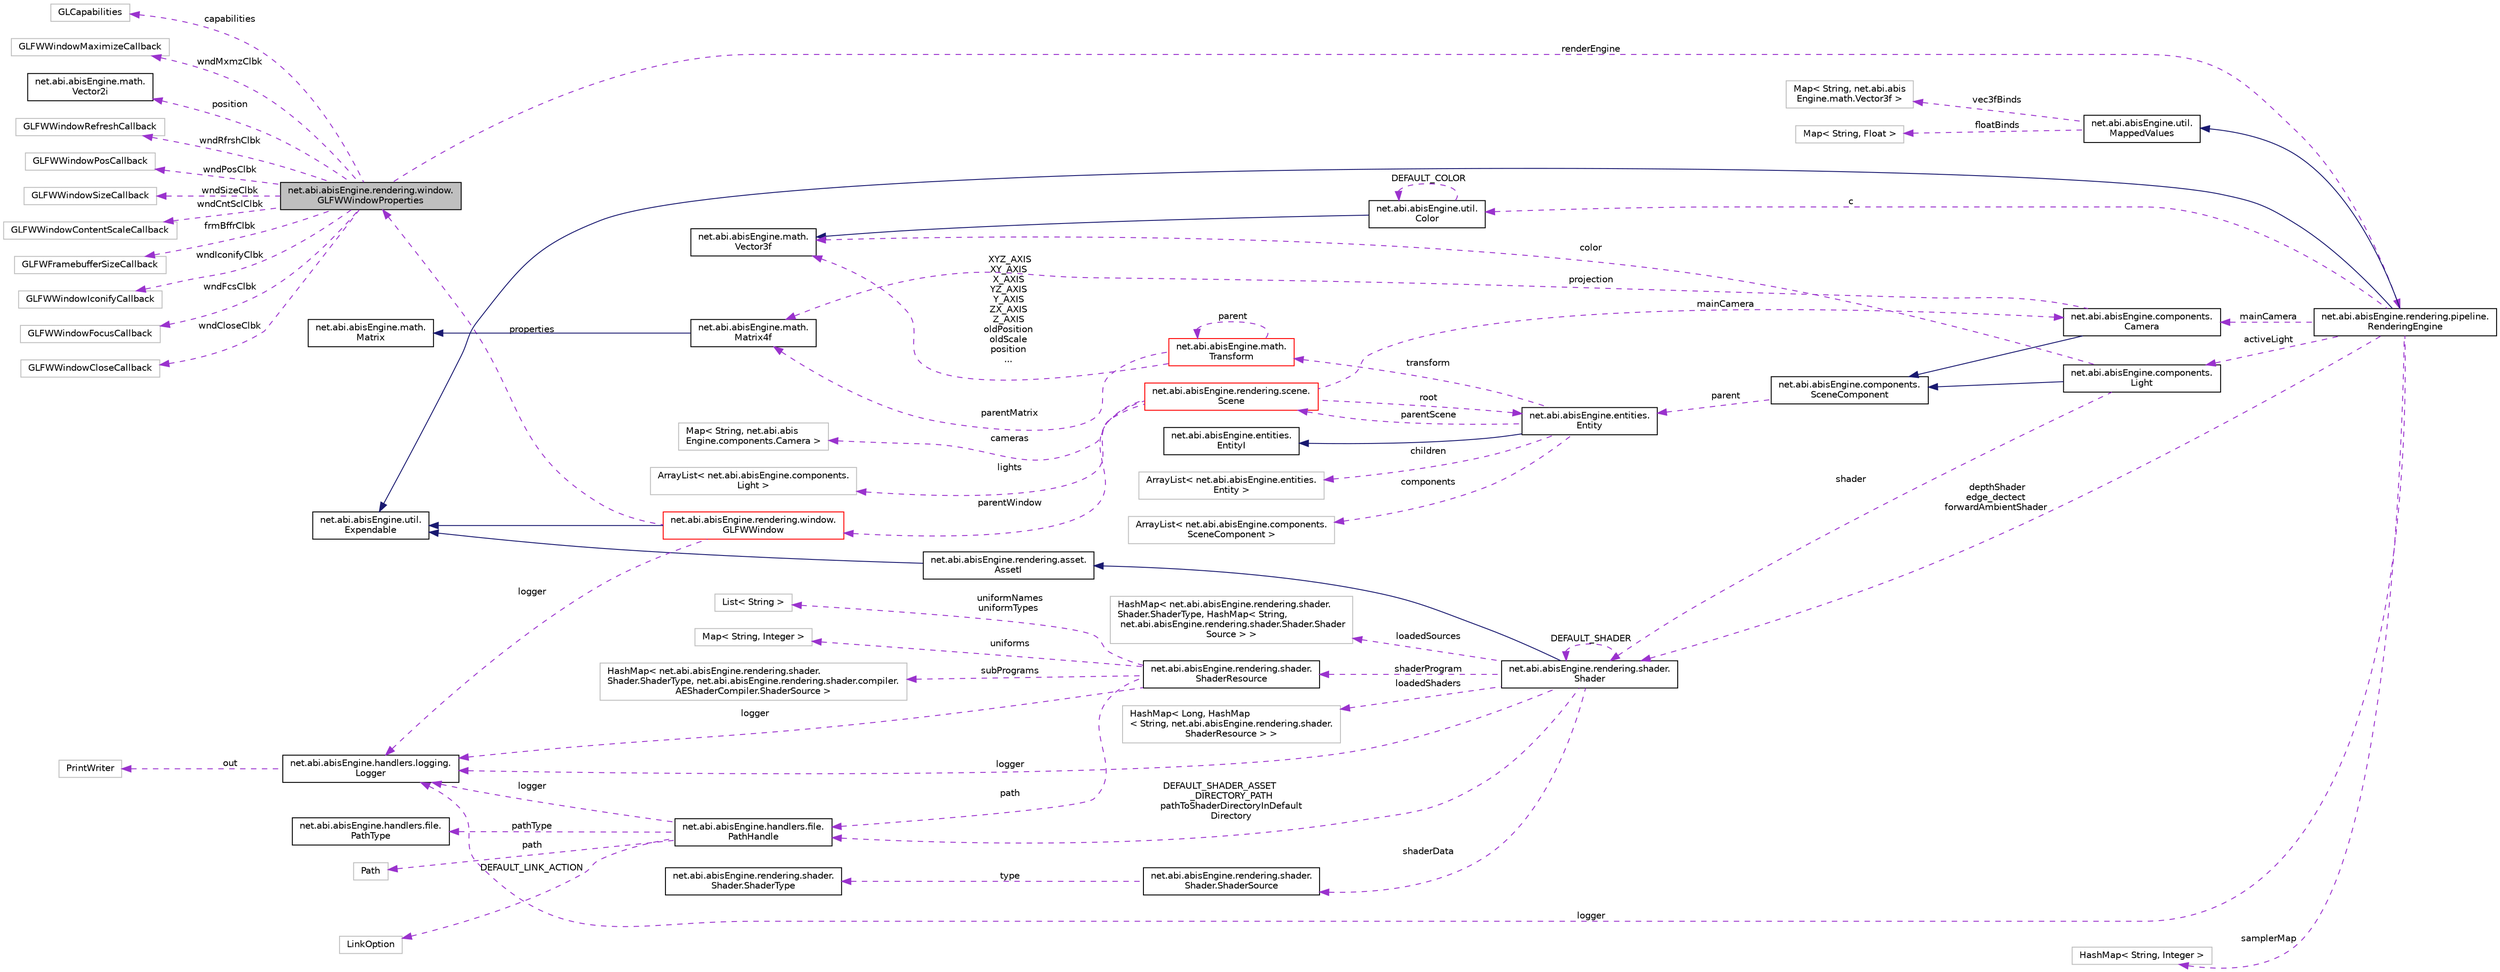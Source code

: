 digraph "net.abi.abisEngine.rendering.window.GLFWWindowProperties"
{
 // LATEX_PDF_SIZE
  edge [fontname="Helvetica",fontsize="10",labelfontname="Helvetica",labelfontsize="10"];
  node [fontname="Helvetica",fontsize="10",shape=record];
  rankdir="LR";
  Node1 [label="net.abi.abisEngine.rendering.window.\lGLFWWindowProperties",height=0.2,width=0.4,color="black", fillcolor="grey75", style="filled", fontcolor="black",tooltip=" "];
  Node2 -> Node1 [dir="back",color="darkorchid3",fontsize="10",style="dashed",label=" wndMxmzClbk" ,fontname="Helvetica"];
  Node2 [label="GLFWWindowMaximizeCallback",height=0.2,width=0.4,color="grey75", fillcolor="white", style="filled",tooltip=" "];
  Node3 -> Node1 [dir="back",color="darkorchid3",fontsize="10",style="dashed",label=" position" ,fontname="Helvetica"];
  Node3 [label="net.abi.abisEngine.math.\lVector2i",height=0.2,width=0.4,color="black", fillcolor="white", style="filled",URL="$d9/da1/classnet_1_1abi_1_1abis_engine_1_1math_1_1_vector2i.html",tooltip=" "];
  Node4 -> Node1 [dir="back",color="darkorchid3",fontsize="10",style="dashed",label=" wndRfrshClbk" ,fontname="Helvetica"];
  Node4 [label="GLFWWindowRefreshCallback",height=0.2,width=0.4,color="grey75", fillcolor="white", style="filled",tooltip=" "];
  Node5 -> Node1 [dir="back",color="darkorchid3",fontsize="10",style="dashed",label=" wndPosClbk" ,fontname="Helvetica"];
  Node5 [label="GLFWWindowPosCallback",height=0.2,width=0.4,color="grey75", fillcolor="white", style="filled",tooltip=" "];
  Node6 -> Node1 [dir="back",color="darkorchid3",fontsize="10",style="dashed",label=" wndSizeClbk" ,fontname="Helvetica"];
  Node6 [label="GLFWWindowSizeCallback",height=0.2,width=0.4,color="grey75", fillcolor="white", style="filled",tooltip=" "];
  Node7 -> Node1 [dir="back",color="darkorchid3",fontsize="10",style="dashed",label=" wndCntSclClbk" ,fontname="Helvetica"];
  Node7 [label="GLFWWindowContentScaleCallback",height=0.2,width=0.4,color="grey75", fillcolor="white", style="filled",tooltip=" "];
  Node8 -> Node1 [dir="back",color="darkorchid3",fontsize="10",style="dashed",label=" frmBffrClbk" ,fontname="Helvetica"];
  Node8 [label="GLFWFramebufferSizeCallback",height=0.2,width=0.4,color="grey75", fillcolor="white", style="filled",tooltip=" "];
  Node9 -> Node1 [dir="back",color="darkorchid3",fontsize="10",style="dashed",label=" renderEngine" ,fontname="Helvetica"];
  Node9 [label="net.abi.abisEngine.rendering.pipeline.\lRenderingEngine",height=0.2,width=0.4,color="black", fillcolor="white", style="filled",URL="$d1/dee/classnet_1_1abi_1_1abis_engine_1_1rendering_1_1pipeline_1_1_rendering_engine.html",tooltip=" "];
  Node10 -> Node9 [dir="back",color="midnightblue",fontsize="10",style="solid",fontname="Helvetica"];
  Node10 [label="net.abi.abisEngine.util.\lMappedValues",height=0.2,width=0.4,color="black", fillcolor="white", style="filled",URL="$db/de9/classnet_1_1abi_1_1abis_engine_1_1util_1_1_mapped_values.html",tooltip=" "];
  Node11 -> Node10 [dir="back",color="darkorchid3",fontsize="10",style="dashed",label=" floatBinds" ,fontname="Helvetica"];
  Node11 [label="Map\< String, Float \>",height=0.2,width=0.4,color="grey75", fillcolor="white", style="filled",tooltip=" "];
  Node12 -> Node10 [dir="back",color="darkorchid3",fontsize="10",style="dashed",label=" vec3fBinds" ,fontname="Helvetica"];
  Node12 [label="Map\< String, net.abi.abis\lEngine.math.Vector3f \>",height=0.2,width=0.4,color="grey75", fillcolor="white", style="filled",tooltip=" "];
  Node13 -> Node9 [dir="back",color="midnightblue",fontsize="10",style="solid",fontname="Helvetica"];
  Node13 [label="net.abi.abisEngine.util.\lExpendable",height=0.2,width=0.4,color="black", fillcolor="white", style="filled",URL="$dd/d27/interfacenet_1_1abi_1_1abis_engine_1_1util_1_1_expendable.html",tooltip=" "];
  Node14 -> Node9 [dir="back",color="darkorchid3",fontsize="10",style="dashed",label=" c" ,fontname="Helvetica"];
  Node14 [label="net.abi.abisEngine.util.\lColor",height=0.2,width=0.4,color="black", fillcolor="white", style="filled",URL="$d7/d0a/classnet_1_1abi_1_1abis_engine_1_1util_1_1_color.html",tooltip=" "];
  Node15 -> Node14 [dir="back",color="midnightblue",fontsize="10",style="solid",fontname="Helvetica"];
  Node15 [label="net.abi.abisEngine.math.\lVector3f",height=0.2,width=0.4,color="black", fillcolor="white", style="filled",URL="$d3/de5/classnet_1_1abi_1_1abis_engine_1_1math_1_1_vector3f.html",tooltip=" "];
  Node14 -> Node14 [dir="back",color="darkorchid3",fontsize="10",style="dashed",label=" DEFAULT_COLOR" ,fontname="Helvetica"];
  Node16 -> Node9 [dir="back",color="darkorchid3",fontsize="10",style="dashed",label=" activeLight" ,fontname="Helvetica"];
  Node16 [label="net.abi.abisEngine.components.\lLight",height=0.2,width=0.4,color="black", fillcolor="white", style="filled",URL="$d8/d7a/classnet_1_1abi_1_1abis_engine_1_1components_1_1_light.html",tooltip=" "];
  Node17 -> Node16 [dir="back",color="midnightblue",fontsize="10",style="solid",fontname="Helvetica"];
  Node17 [label="net.abi.abisEngine.components.\lSceneComponent",height=0.2,width=0.4,color="black", fillcolor="white", style="filled",URL="$dd/d76/classnet_1_1abi_1_1abis_engine_1_1components_1_1_scene_component.html",tooltip=" "];
  Node18 -> Node17 [dir="back",color="darkorchid3",fontsize="10",style="dashed",label=" parent" ,fontname="Helvetica"];
  Node18 [label="net.abi.abisEngine.entities.\lEntity",height=0.2,width=0.4,color="black", fillcolor="white", style="filled",URL="$d0/d36/classnet_1_1abi_1_1abis_engine_1_1entities_1_1_entity.html",tooltip=" "];
  Node19 -> Node18 [dir="back",color="midnightblue",fontsize="10",style="solid",fontname="Helvetica"];
  Node19 [label="net.abi.abisEngine.entities.\lEntityI",height=0.2,width=0.4,color="black", fillcolor="white", style="filled",URL="$d6/dd1/interfacenet_1_1abi_1_1abis_engine_1_1entities_1_1_entity_i.html",tooltip=" "];
  Node20 -> Node18 [dir="back",color="darkorchid3",fontsize="10",style="dashed",label=" children" ,fontname="Helvetica"];
  Node20 [label="ArrayList\< net.abi.abisEngine.entities.\lEntity \>",height=0.2,width=0.4,color="grey75", fillcolor="white", style="filled",tooltip=" "];
  Node21 -> Node18 [dir="back",color="darkorchid3",fontsize="10",style="dashed",label=" components" ,fontname="Helvetica"];
  Node21 [label="ArrayList\< net.abi.abisEngine.components.\lSceneComponent \>",height=0.2,width=0.4,color="grey75", fillcolor="white", style="filled",tooltip=" "];
  Node22 -> Node18 [dir="back",color="darkorchid3",fontsize="10",style="dashed",label=" parentScene" ,fontname="Helvetica"];
  Node22 [label="net.abi.abisEngine.rendering.scene.\lScene",height=0.2,width=0.4,color="red", fillcolor="white", style="filled",URL="$d4/d7f/classnet_1_1abi_1_1abis_engine_1_1rendering_1_1scene_1_1_scene.html",tooltip=" "];
  Node23 -> Node22 [dir="back",color="darkorchid3",fontsize="10",style="dashed",label=" parentWindow" ,fontname="Helvetica"];
  Node23 [label="net.abi.abisEngine.rendering.window.\lGLFWWindow",height=0.2,width=0.4,color="red", fillcolor="white", style="filled",URL="$d9/d77/classnet_1_1abi_1_1abis_engine_1_1rendering_1_1window_1_1_g_l_f_w_window.html",tooltip=" "];
  Node13 -> Node23 [dir="back",color="midnightblue",fontsize="10",style="solid",fontname="Helvetica"];
  Node37 -> Node23 [dir="back",color="darkorchid3",fontsize="10",style="dashed",label=" logger" ,fontname="Helvetica"];
  Node37 [label="net.abi.abisEngine.handlers.logging.\lLogger",height=0.2,width=0.4,color="black", fillcolor="white", style="filled",URL="$d1/d70/classnet_1_1abi_1_1abis_engine_1_1handlers_1_1logging_1_1_logger.html",tooltip=" "];
  Node38 -> Node37 [dir="back",color="darkorchid3",fontsize="10",style="dashed",label=" out" ,fontname="Helvetica"];
  Node38 [label="PrintWriter",height=0.2,width=0.4,color="grey75", fillcolor="white", style="filled",tooltip=" "];
  Node1 -> Node23 [dir="back",color="darkorchid3",fontsize="10",style="dashed",label=" properties" ,fontname="Helvetica"];
  Node50 -> Node22 [dir="back",color="darkorchid3",fontsize="10",style="dashed",label=" cameras" ,fontname="Helvetica"];
  Node50 [label="Map\< String, net.abi.abis\lEngine.components.Camera \>",height=0.2,width=0.4,color="grey75", fillcolor="white", style="filled",tooltip=" "];
  Node18 -> Node22 [dir="back",color="darkorchid3",fontsize="10",style="dashed",label=" root" ,fontname="Helvetica"];
  Node51 -> Node22 [dir="back",color="darkorchid3",fontsize="10",style="dashed",label=" lights" ,fontname="Helvetica"];
  Node51 [label="ArrayList\< net.abi.abisEngine.components.\lLight \>",height=0.2,width=0.4,color="grey75", fillcolor="white", style="filled",tooltip=" "];
  Node52 -> Node22 [dir="back",color="darkorchid3",fontsize="10",style="dashed",label=" mainCamera" ,fontname="Helvetica"];
  Node52 [label="net.abi.abisEngine.components.\lCamera",height=0.2,width=0.4,color="black", fillcolor="white", style="filled",URL="$de/d64/classnet_1_1abi_1_1abis_engine_1_1components_1_1_camera.html",tooltip=" "];
  Node17 -> Node52 [dir="back",color="midnightblue",fontsize="10",style="solid",fontname="Helvetica"];
  Node53 -> Node52 [dir="back",color="darkorchid3",fontsize="10",style="dashed",label=" projection" ,fontname="Helvetica"];
  Node53 [label="net.abi.abisEngine.math.\lMatrix4f",height=0.2,width=0.4,color="black", fillcolor="white", style="filled",URL="$d1/d7f/classnet_1_1abi_1_1abis_engine_1_1math_1_1_matrix4f.html",tooltip=" "];
  Node54 -> Node53 [dir="back",color="midnightblue",fontsize="10",style="solid",fontname="Helvetica"];
  Node54 [label="net.abi.abisEngine.math.\lMatrix",height=0.2,width=0.4,color="black", fillcolor="white", style="filled",URL="$d6/d1f/interfacenet_1_1abi_1_1abis_engine_1_1math_1_1_matrix.html",tooltip=" "];
  Node55 -> Node18 [dir="back",color="darkorchid3",fontsize="10",style="dashed",label=" transform" ,fontname="Helvetica"];
  Node55 [label="net.abi.abisEngine.math.\lTransform",height=0.2,width=0.4,color="red", fillcolor="white", style="filled",URL="$db/d33/classnet_1_1abi_1_1abis_engine_1_1math_1_1_transform.html",tooltip=" "];
  Node15 -> Node55 [dir="back",color="darkorchid3",fontsize="10",style="dashed",label=" XYZ_AXIS\nXY_AXIS\nX_AXIS\nYZ_AXIS\nY_AXIS\nZX_AXIS\nZ_AXIS\noldPosition\noldScale\nposition\n..." ,fontname="Helvetica"];
  Node55 -> Node55 [dir="back",color="darkorchid3",fontsize="10",style="dashed",label=" parent" ,fontname="Helvetica"];
  Node53 -> Node55 [dir="back",color="darkorchid3",fontsize="10",style="dashed",label=" parentMatrix" ,fontname="Helvetica"];
  Node15 -> Node16 [dir="back",color="darkorchid3",fontsize="10",style="dashed",label=" color" ,fontname="Helvetica"];
  Node57 -> Node16 [dir="back",color="darkorchid3",fontsize="10",style="dashed",label=" shader" ,fontname="Helvetica"];
  Node57 [label="net.abi.abisEngine.rendering.shader.\lShader",height=0.2,width=0.4,color="black", fillcolor="white", style="filled",URL="$da/dff/classnet_1_1abi_1_1abis_engine_1_1rendering_1_1shader_1_1_shader.html",tooltip=" "];
  Node58 -> Node57 [dir="back",color="midnightblue",fontsize="10",style="solid",fontname="Helvetica"];
  Node58 [label="net.abi.abisEngine.rendering.asset.\lAssetI",height=0.2,width=0.4,color="black", fillcolor="white", style="filled",URL="$db/d3c/interfacenet_1_1abi_1_1abis_engine_1_1rendering_1_1asset_1_1_asset_i.html",tooltip=" "];
  Node13 -> Node58 [dir="back",color="midnightblue",fontsize="10",style="solid",fontname="Helvetica"];
  Node59 -> Node57 [dir="back",color="darkorchid3",fontsize="10",style="dashed",label=" shaderProgram" ,fontname="Helvetica"];
  Node59 [label="net.abi.abisEngine.rendering.shader.\lShaderResource",height=0.2,width=0.4,color="black", fillcolor="white", style="filled",URL="$d7/d77/classnet_1_1abi_1_1abis_engine_1_1rendering_1_1shader_1_1_shader_resource.html",tooltip=" "];
  Node60 -> Node59 [dir="back",color="darkorchid3",fontsize="10",style="dashed",label=" uniformNames\nuniformTypes" ,fontname="Helvetica"];
  Node60 [label="List\< String \>",height=0.2,width=0.4,color="grey75", fillcolor="white", style="filled",tooltip=" "];
  Node61 -> Node59 [dir="back",color="darkorchid3",fontsize="10",style="dashed",label=" path" ,fontname="Helvetica"];
  Node61 [label="net.abi.abisEngine.handlers.file.\lPathHandle",height=0.2,width=0.4,color="black", fillcolor="white", style="filled",URL="$d6/d9e/classnet_1_1abi_1_1abis_engine_1_1handlers_1_1file_1_1_path_handle.html",tooltip=" "];
  Node62 -> Node61 [dir="back",color="darkorchid3",fontsize="10",style="dashed",label=" DEFAULT_LINK_ACTION" ,fontname="Helvetica"];
  Node62 [label="LinkOption",height=0.2,width=0.4,color="grey75", fillcolor="white", style="filled",tooltip=" "];
  Node63 -> Node61 [dir="back",color="darkorchid3",fontsize="10",style="dashed",label=" pathType" ,fontname="Helvetica"];
  Node63 [label="net.abi.abisEngine.handlers.file.\lPathType",height=0.2,width=0.4,color="black", fillcolor="white", style="filled",URL="$de/dc8/enumnet_1_1abi_1_1abis_engine_1_1handlers_1_1file_1_1_path_type.html",tooltip=" "];
  Node64 -> Node61 [dir="back",color="darkorchid3",fontsize="10",style="dashed",label=" path" ,fontname="Helvetica"];
  Node64 [label="Path",height=0.2,width=0.4,color="grey75", fillcolor="white", style="filled",tooltip=" "];
  Node37 -> Node61 [dir="back",color="darkorchid3",fontsize="10",style="dashed",label=" logger" ,fontname="Helvetica"];
  Node65 -> Node59 [dir="back",color="darkorchid3",fontsize="10",style="dashed",label=" uniforms" ,fontname="Helvetica"];
  Node65 [label="Map\< String, Integer \>",height=0.2,width=0.4,color="grey75", fillcolor="white", style="filled",tooltip=" "];
  Node37 -> Node59 [dir="back",color="darkorchid3",fontsize="10",style="dashed",label=" logger" ,fontname="Helvetica"];
  Node66 -> Node59 [dir="back",color="darkorchid3",fontsize="10",style="dashed",label=" subPrograms" ,fontname="Helvetica"];
  Node66 [label="HashMap\< net.abi.abisEngine.rendering.shader.\lShader.ShaderType, net.abi.abisEngine.rendering.shader.compiler.\lAEShaderCompiler.ShaderSource \>",height=0.2,width=0.4,color="grey75", fillcolor="white", style="filled",tooltip=" "];
  Node61 -> Node57 [dir="back",color="darkorchid3",fontsize="10",style="dashed",label=" DEFAULT_SHADER_ASSET\l_DIRECTORY_PATH\npathToShaderDirectoryInDefault\lDirectory" ,fontname="Helvetica"];
  Node67 -> Node57 [dir="back",color="darkorchid3",fontsize="10",style="dashed",label=" loadedSources" ,fontname="Helvetica"];
  Node67 [label="HashMap\< net.abi.abisEngine.rendering.shader.\lShader.ShaderType, HashMap\< String,\l net.abi.abisEngine.rendering.shader.Shader.Shader\lSource \> \>",height=0.2,width=0.4,color="grey75", fillcolor="white", style="filled",tooltip=" "];
  Node68 -> Node57 [dir="back",color="darkorchid3",fontsize="10",style="dashed",label=" shaderData" ,fontname="Helvetica"];
  Node68 [label="net.abi.abisEngine.rendering.shader.\lShader.ShaderSource",height=0.2,width=0.4,color="black", fillcolor="white", style="filled",URL="$d3/d62/classnet_1_1abi_1_1abis_engine_1_1rendering_1_1shader_1_1_shader_1_1_shader_source.html",tooltip=" "];
  Node69 -> Node68 [dir="back",color="darkorchid3",fontsize="10",style="dashed",label=" type" ,fontname="Helvetica"];
  Node69 [label="net.abi.abisEngine.rendering.shader.\lShader.ShaderType",height=0.2,width=0.4,color="black", fillcolor="white", style="filled",URL="$dc/df4/enumnet_1_1abi_1_1abis_engine_1_1rendering_1_1shader_1_1_shader_1_1_shader_type.html",tooltip=" "];
  Node37 -> Node57 [dir="back",color="darkorchid3",fontsize="10",style="dashed",label=" logger" ,fontname="Helvetica"];
  Node57 -> Node57 [dir="back",color="darkorchid3",fontsize="10",style="dashed",label=" DEFAULT_SHADER" ,fontname="Helvetica"];
  Node70 -> Node57 [dir="back",color="darkorchid3",fontsize="10",style="dashed",label=" loadedShaders" ,fontname="Helvetica"];
  Node70 [label="HashMap\< Long, HashMap\l\< String, net.abi.abisEngine.rendering.shader.\lShaderResource \> \>",height=0.2,width=0.4,color="grey75", fillcolor="white", style="filled",tooltip=" "];
  Node37 -> Node9 [dir="back",color="darkorchid3",fontsize="10",style="dashed",label=" logger" ,fontname="Helvetica"];
  Node52 -> Node9 [dir="back",color="darkorchid3",fontsize="10",style="dashed",label=" mainCamera" ,fontname="Helvetica"];
  Node57 -> Node9 [dir="back",color="darkorchid3",fontsize="10",style="dashed",label=" depthShader\nedge_dectect\nforwardAmbientShader" ,fontname="Helvetica"];
  Node71 -> Node9 [dir="back",color="darkorchid3",fontsize="10",style="dashed",label=" samplerMap" ,fontname="Helvetica"];
  Node71 [label="HashMap\< String, Integer \>",height=0.2,width=0.4,color="grey75", fillcolor="white", style="filled",tooltip=" "];
  Node72 -> Node1 [dir="back",color="darkorchid3",fontsize="10",style="dashed",label=" wndIconifyClbk" ,fontname="Helvetica"];
  Node72 [label="GLFWWindowIconifyCallback",height=0.2,width=0.4,color="grey75", fillcolor="white", style="filled",tooltip=" "];
  Node73 -> Node1 [dir="back",color="darkorchid3",fontsize="10",style="dashed",label=" wndFcsClbk" ,fontname="Helvetica"];
  Node73 [label="GLFWWindowFocusCallback",height=0.2,width=0.4,color="grey75", fillcolor="white", style="filled",tooltip=" "];
  Node74 -> Node1 [dir="back",color="darkorchid3",fontsize="10",style="dashed",label=" wndCloseClbk" ,fontname="Helvetica"];
  Node74 [label="GLFWWindowCloseCallback",height=0.2,width=0.4,color="grey75", fillcolor="white", style="filled",tooltip=" "];
  Node75 -> Node1 [dir="back",color="darkorchid3",fontsize="10",style="dashed",label=" capabilities" ,fontname="Helvetica"];
  Node75 [label="GLCapabilities",height=0.2,width=0.4,color="grey75", fillcolor="white", style="filled",tooltip=" "];
}
